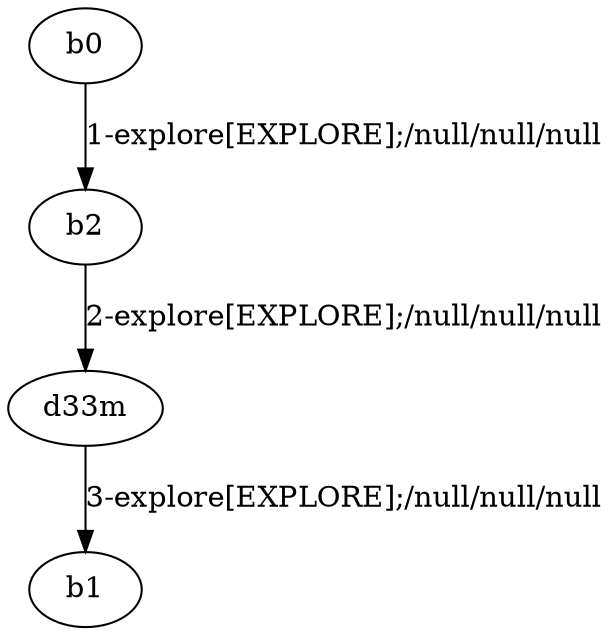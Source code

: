 # Total number of goals covered by this test: 1
# b2 --> d33m

digraph g {
"b0" -> "b2" [label = "1-explore[EXPLORE];/null/null/null"];
"b2" -> "d33m" [label = "2-explore[EXPLORE];/null/null/null"];
"d33m" -> "b1" [label = "3-explore[EXPLORE];/null/null/null"];
}